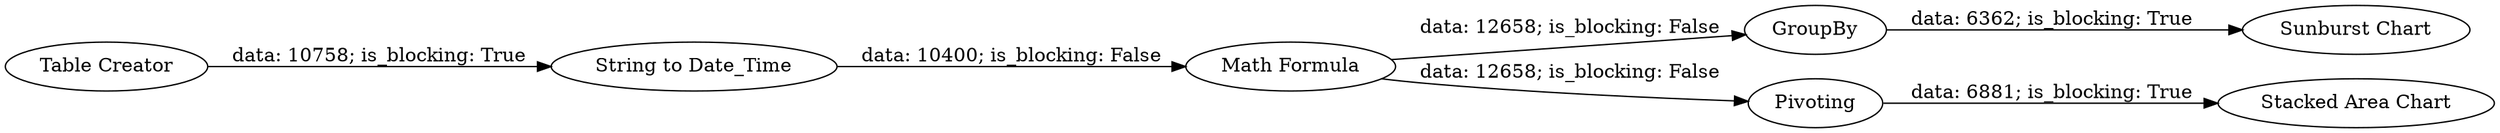 digraph {
	"6938450462719161377_13" [label="String to Date_Time"]
	"6938450462719161377_8" [label=GroupBy]
	"6938450462719161377_10" [label=Pivoting]
	"6938450462719161377_4" [label="Stacked Area Chart"]
	"6938450462719161377_11" [label="Math Formula"]
	"6938450462719161377_5" [label="Table Creator"]
	"6938450462719161377_1" [label="Sunburst Chart"]
	"6938450462719161377_11" -> "6938450462719161377_8" [label="data: 12658; is_blocking: False"]
	"6938450462719161377_11" -> "6938450462719161377_10" [label="data: 12658; is_blocking: False"]
	"6938450462719161377_10" -> "6938450462719161377_4" [label="data: 6881; is_blocking: True"]
	"6938450462719161377_13" -> "6938450462719161377_11" [label="data: 10400; is_blocking: False"]
	"6938450462719161377_8" -> "6938450462719161377_1" [label="data: 6362; is_blocking: True"]
	"6938450462719161377_5" -> "6938450462719161377_13" [label="data: 10758; is_blocking: True"]
	rankdir=LR
}
